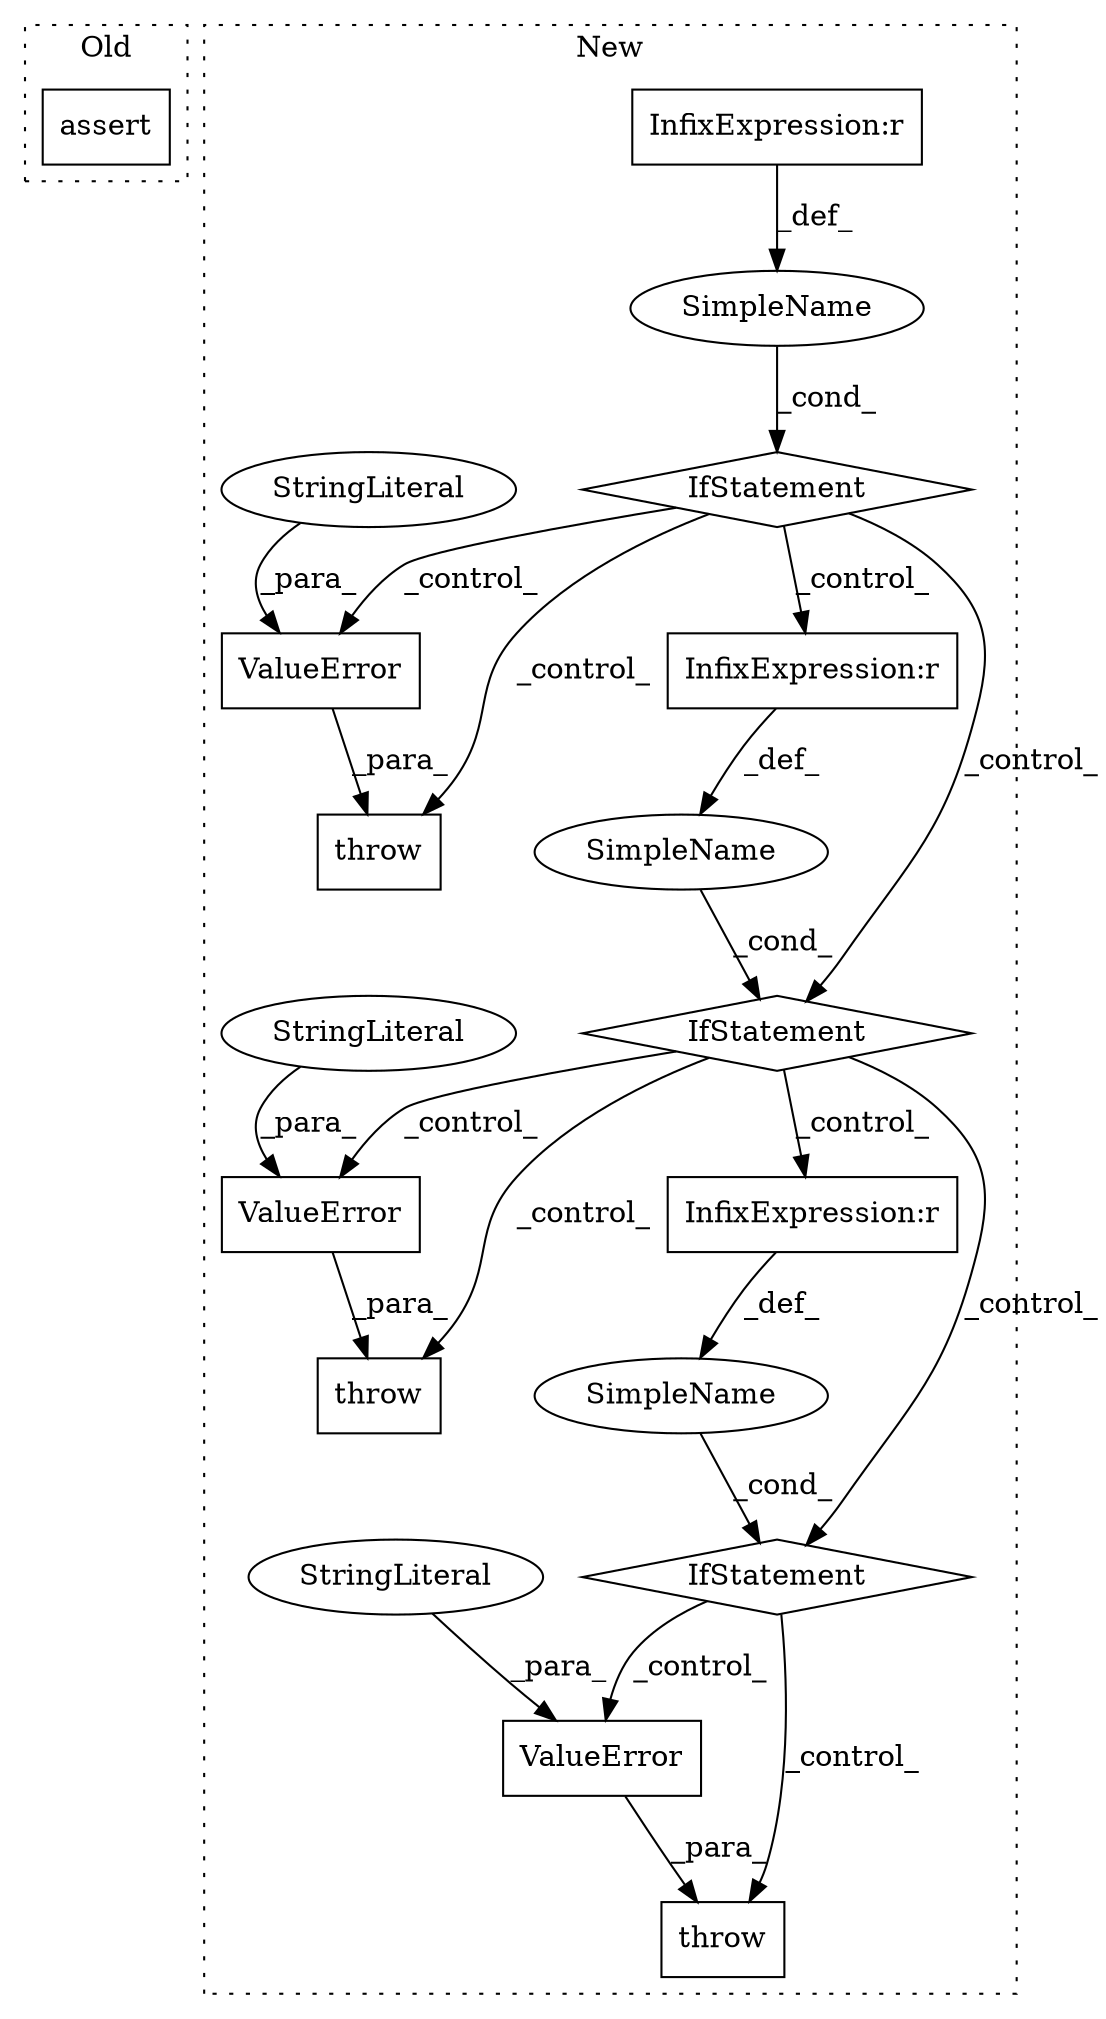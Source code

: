 digraph G {
subgraph cluster0 {
1 [label="assert" a="6" s="47009" l="7" shape="box"];
label = "Old";
style="dotted";
}
subgraph cluster1 {
2 [label="ValueError" a="32" s="47166,47221" l="11,1" shape="box"];
3 [label="throw" a="53" s="47160" l="6" shape="box"];
4 [label="SimpleName" a="42" s="" l="" shape="ellipse"];
5 [label="IfStatement" a="25" s="47012,47039" l="4,2" shape="diamond"];
6 [label="StringLiteral" a="45" s="47177" l="44" shape="ellipse"];
7 [label="InfixExpression:r" a="27" s="47034" l="4" shape="box"];
8 [label="throw" a="53" s="47049" l="6" shape="box"];
9 [label="ValueError" a="32" s="47055,47107" l="11,1" shape="box"];
10 [label="IfStatement" a="25" s="47120,47150" l="4,2" shape="diamond"];
11 [label="SimpleName" a="42" s="" l="" shape="ellipse"];
12 [label="StringLiteral" a="45" s="47066" l="41" shape="ellipse"];
13 [label="InfixExpression:r" a="27" s="47145" l="4" shape="box"];
14 [label="IfStatement" a="25" s="47234,47264" l="4,2" shape="diamond"];
15 [label="InfixExpression:r" a="27" s="47259" l="4" shape="box"];
16 [label="ValueError" a="32" s="47394,47449" l="11,1" shape="box"];
17 [label="SimpleName" a="42" s="" l="" shape="ellipse"];
18 [label="throw" a="53" s="47388" l="6" shape="box"];
19 [label="StringLiteral" a="45" s="47405" l="44" shape="ellipse"];
label = "New";
style="dotted";
}
2 -> 3 [label="_para_"];
4 -> 5 [label="_cond_"];
5 -> 9 [label="_control_"];
5 -> 10 [label="_control_"];
5 -> 13 [label="_control_"];
5 -> 8 [label="_control_"];
6 -> 2 [label="_para_"];
7 -> 4 [label="_def_"];
9 -> 8 [label="_para_"];
10 -> 15 [label="_control_"];
10 -> 3 [label="_control_"];
10 -> 14 [label="_control_"];
10 -> 2 [label="_control_"];
11 -> 10 [label="_cond_"];
12 -> 9 [label="_para_"];
13 -> 11 [label="_def_"];
14 -> 18 [label="_control_"];
14 -> 16 [label="_control_"];
15 -> 17 [label="_def_"];
16 -> 18 [label="_para_"];
17 -> 14 [label="_cond_"];
19 -> 16 [label="_para_"];
}